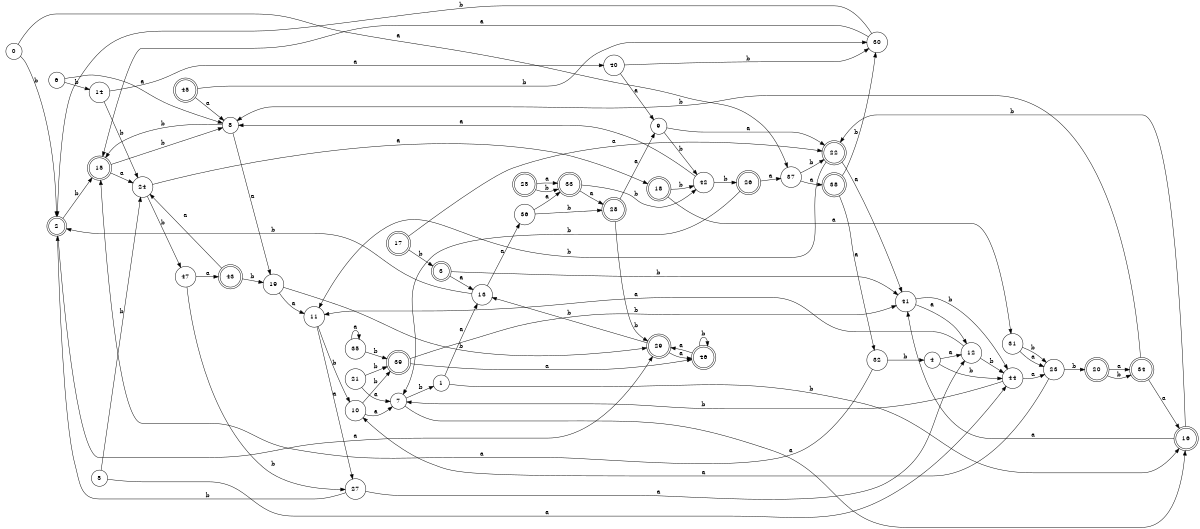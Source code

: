 digraph n39_1 {
__start0 [label="" shape="none"];

rankdir=LR;
size="8,5";

s0 [style="filled", color="black", fillcolor="white" shape="circle", label="0"];
s1 [style="filled", color="black", fillcolor="white" shape="circle", label="1"];
s2 [style="rounded,filled", color="black", fillcolor="white" shape="doublecircle", label="2"];
s3 [style="rounded,filled", color="black", fillcolor="white" shape="doublecircle", label="3"];
s4 [style="filled", color="black", fillcolor="white" shape="circle", label="4"];
s5 [style="filled", color="black", fillcolor="white" shape="circle", label="5"];
s6 [style="filled", color="black", fillcolor="white" shape="circle", label="6"];
s7 [style="filled", color="black", fillcolor="white" shape="circle", label="7"];
s8 [style="filled", color="black", fillcolor="white" shape="circle", label="8"];
s9 [style="filled", color="black", fillcolor="white" shape="circle", label="9"];
s10 [style="filled", color="black", fillcolor="white" shape="circle", label="10"];
s11 [style="filled", color="black", fillcolor="white" shape="circle", label="11"];
s12 [style="filled", color="black", fillcolor="white" shape="circle", label="12"];
s13 [style="filled", color="black", fillcolor="white" shape="circle", label="13"];
s14 [style="filled", color="black", fillcolor="white" shape="circle", label="14"];
s15 [style="rounded,filled", color="black", fillcolor="white" shape="doublecircle", label="15"];
s16 [style="rounded,filled", color="black", fillcolor="white" shape="doublecircle", label="16"];
s17 [style="rounded,filled", color="black", fillcolor="white" shape="doublecircle", label="17"];
s18 [style="rounded,filled", color="black", fillcolor="white" shape="doublecircle", label="18"];
s19 [style="filled", color="black", fillcolor="white" shape="circle", label="19"];
s20 [style="rounded,filled", color="black", fillcolor="white" shape="doublecircle", label="20"];
s21 [style="filled", color="black", fillcolor="white" shape="circle", label="21"];
s22 [style="rounded,filled", color="black", fillcolor="white" shape="doublecircle", label="22"];
s23 [style="filled", color="black", fillcolor="white" shape="circle", label="23"];
s24 [style="filled", color="black", fillcolor="white" shape="circle", label="24"];
s25 [style="rounded,filled", color="black", fillcolor="white" shape="doublecircle", label="25"];
s26 [style="rounded,filled", color="black", fillcolor="white" shape="doublecircle", label="26"];
s27 [style="filled", color="black", fillcolor="white" shape="circle", label="27"];
s28 [style="rounded,filled", color="black", fillcolor="white" shape="doublecircle", label="28"];
s29 [style="rounded,filled", color="black", fillcolor="white" shape="doublecircle", label="29"];
s30 [style="filled", color="black", fillcolor="white" shape="circle", label="30"];
s31 [style="filled", color="black", fillcolor="white" shape="circle", label="31"];
s32 [style="filled", color="black", fillcolor="white" shape="circle", label="32"];
s33 [style="rounded,filled", color="black", fillcolor="white" shape="doublecircle", label="33"];
s34 [style="rounded,filled", color="black", fillcolor="white" shape="doublecircle", label="34"];
s35 [style="filled", color="black", fillcolor="white" shape="circle", label="35"];
s36 [style="filled", color="black", fillcolor="white" shape="circle", label="36"];
s37 [style="filled", color="black", fillcolor="white" shape="circle", label="37"];
s38 [style="rounded,filled", color="black", fillcolor="white" shape="doublecircle", label="38"];
s39 [style="rounded,filled", color="black", fillcolor="white" shape="doublecircle", label="39"];
s40 [style="filled", color="black", fillcolor="white" shape="circle", label="40"];
s41 [style="filled", color="black", fillcolor="white" shape="circle", label="41"];
s42 [style="filled", color="black", fillcolor="white" shape="circle", label="42"];
s43 [style="rounded,filled", color="black", fillcolor="white" shape="doublecircle", label="43"];
s44 [style="filled", color="black", fillcolor="white" shape="circle", label="44"];
s45 [style="rounded,filled", color="black", fillcolor="white" shape="doublecircle", label="45"];
s46 [style="rounded,filled", color="black", fillcolor="white" shape="doublecircle", label="46"];
s47 [style="filled", color="black", fillcolor="white" shape="circle", label="47"];
s0 -> s37 [label="a"];
s0 -> s2 [label="b"];
s1 -> s13 [label="a"];
s1 -> s16 [label="b"];
s2 -> s29 [label="a"];
s2 -> s15 [label="b"];
s3 -> s13 [label="a"];
s3 -> s41 [label="b"];
s4 -> s12 [label="a"];
s4 -> s44 [label="b"];
s5 -> s44 [label="a"];
s5 -> s24 [label="b"];
s6 -> s8 [label="a"];
s6 -> s14 [label="b"];
s7 -> s16 [label="a"];
s7 -> s1 [label="b"];
s8 -> s19 [label="a"];
s8 -> s15 [label="b"];
s9 -> s22 [label="a"];
s9 -> s42 [label="b"];
s10 -> s7 [label="a"];
s10 -> s39 [label="b"];
s11 -> s27 [label="a"];
s11 -> s10 [label="b"];
s12 -> s11 [label="a"];
s12 -> s44 [label="b"];
s13 -> s36 [label="a"];
s13 -> s2 [label="b"];
s14 -> s40 [label="a"];
s14 -> s24 [label="b"];
s15 -> s24 [label="a"];
s15 -> s8 [label="b"];
s16 -> s41 [label="a"];
s16 -> s22 [label="b"];
s17 -> s22 [label="a"];
s17 -> s3 [label="b"];
s18 -> s31 [label="a"];
s18 -> s42 [label="b"];
s19 -> s11 [label="a"];
s19 -> s29 [label="b"];
s20 -> s34 [label="a"];
s20 -> s34 [label="b"];
s21 -> s7 [label="a"];
s21 -> s39 [label="b"];
s22 -> s41 [label="a"];
s22 -> s11 [label="b"];
s23 -> s10 [label="a"];
s23 -> s20 [label="b"];
s24 -> s18 [label="a"];
s24 -> s47 [label="b"];
s25 -> s33 [label="a"];
s25 -> s33 [label="b"];
s26 -> s37 [label="a"];
s26 -> s7 [label="b"];
s27 -> s12 [label="a"];
s27 -> s2 [label="b"];
s28 -> s9 [label="a"];
s28 -> s29 [label="b"];
s29 -> s46 [label="a"];
s29 -> s13 [label="b"];
s30 -> s15 [label="a"];
s30 -> s2 [label="b"];
s31 -> s23 [label="a"];
s31 -> s23 [label="b"];
s32 -> s15 [label="a"];
s32 -> s4 [label="b"];
s33 -> s28 [label="a"];
s33 -> s42 [label="b"];
s34 -> s16 [label="a"];
s34 -> s8 [label="b"];
s35 -> s35 [label="a"];
s35 -> s39 [label="b"];
s36 -> s33 [label="a"];
s36 -> s28 [label="b"];
s37 -> s38 [label="a"];
s37 -> s22 [label="b"];
s38 -> s32 [label="a"];
s38 -> s30 [label="b"];
s39 -> s46 [label="a"];
s39 -> s41 [label="b"];
s40 -> s9 [label="a"];
s40 -> s30 [label="b"];
s41 -> s12 [label="a"];
s41 -> s44 [label="b"];
s42 -> s8 [label="a"];
s42 -> s26 [label="b"];
s43 -> s24 [label="a"];
s43 -> s19 [label="b"];
s44 -> s23 [label="a"];
s44 -> s7 [label="b"];
s45 -> s8 [label="a"];
s45 -> s30 [label="b"];
s46 -> s29 [label="a"];
s46 -> s46 [label="b"];
s47 -> s43 [label="a"];
s47 -> s27 [label="b"];

}